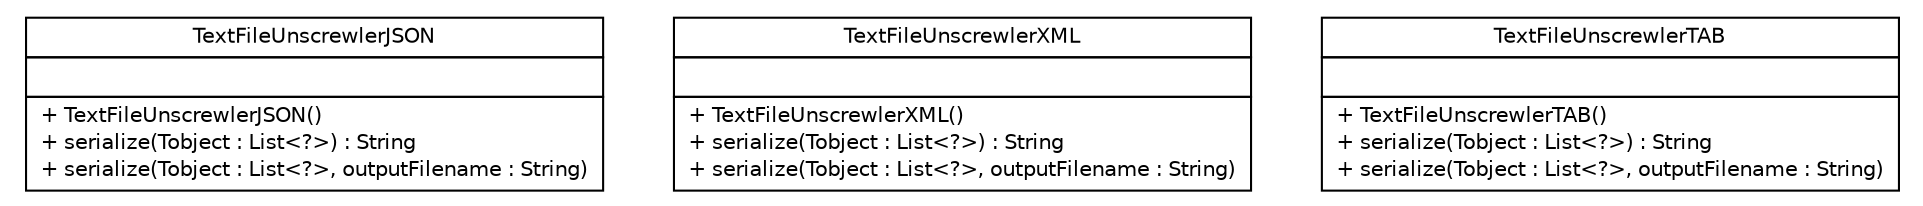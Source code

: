 #!/usr/local/bin/dot
#
# Class diagram 
# Generated by UMLGraph version R5_6-24-gf6e263 (http://www.umlgraph.org/)
#

digraph G {
	edge [fontname="Helvetica",fontsize=10,labelfontname="Helvetica",labelfontsize=10];
	node [fontname="Helvetica",fontsize=10,shape=plaintext];
	nodesep=0.25;
	ranksep=0.5;
	// org.apache.clusterbr.proc.imp.format.TextFileUnscrewlerJSON
	c58 [label=<<table title="org.apache.clusterbr.proc.imp.format.TextFileUnscrewlerJSON" border="0" cellborder="1" cellspacing="0" cellpadding="2" port="p" href="./TextFileUnscrewlerJSON.html">
		<tr><td><table border="0" cellspacing="0" cellpadding="1">
<tr><td align="center" balign="center"> TextFileUnscrewlerJSON </td></tr>
		</table></td></tr>
		<tr><td><table border="0" cellspacing="0" cellpadding="1">
<tr><td align="left" balign="left">  </td></tr>
		</table></td></tr>
		<tr><td><table border="0" cellspacing="0" cellpadding="1">
<tr><td align="left" balign="left"> + TextFileUnscrewlerJSON() </td></tr>
<tr><td align="left" balign="left"> + serialize(Tobject : List&lt;?&gt;) : String </td></tr>
<tr><td align="left" balign="left"> + serialize(Tobject : List&lt;?&gt;, outputFilename : String) </td></tr>
		</table></td></tr>
		</table>>, URL="./TextFileUnscrewlerJSON.html", fontname="Helvetica", fontcolor="black", fontsize=10.0];
	// org.apache.clusterbr.proc.imp.format.TextFileUnscrewlerXML
	c59 [label=<<table title="org.apache.clusterbr.proc.imp.format.TextFileUnscrewlerXML" border="0" cellborder="1" cellspacing="0" cellpadding="2" port="p" href="./TextFileUnscrewlerXML.html">
		<tr><td><table border="0" cellspacing="0" cellpadding="1">
<tr><td align="center" balign="center"> TextFileUnscrewlerXML </td></tr>
		</table></td></tr>
		<tr><td><table border="0" cellspacing="0" cellpadding="1">
<tr><td align="left" balign="left">  </td></tr>
		</table></td></tr>
		<tr><td><table border="0" cellspacing="0" cellpadding="1">
<tr><td align="left" balign="left"> + TextFileUnscrewlerXML() </td></tr>
<tr><td align="left" balign="left"> + serialize(Tobject : List&lt;?&gt;) : String </td></tr>
<tr><td align="left" balign="left"> + serialize(Tobject : List&lt;?&gt;, outputFilename : String) </td></tr>
		</table></td></tr>
		</table>>, URL="./TextFileUnscrewlerXML.html", fontname="Helvetica", fontcolor="black", fontsize=10.0];
	// org.apache.clusterbr.proc.imp.format.TextFileUnscrewlerTAB
	c60 [label=<<table title="org.apache.clusterbr.proc.imp.format.TextFileUnscrewlerTAB" border="0" cellborder="1" cellspacing="0" cellpadding="2" port="p" href="./TextFileUnscrewlerTAB.html">
		<tr><td><table border="0" cellspacing="0" cellpadding="1">
<tr><td align="center" balign="center"> TextFileUnscrewlerTAB </td></tr>
		</table></td></tr>
		<tr><td><table border="0" cellspacing="0" cellpadding="1">
<tr><td align="left" balign="left">  </td></tr>
		</table></td></tr>
		<tr><td><table border="0" cellspacing="0" cellpadding="1">
<tr><td align="left" balign="left"> + TextFileUnscrewlerTAB() </td></tr>
<tr><td align="left" balign="left"> + serialize(Tobject : List&lt;?&gt;) : String </td></tr>
<tr><td align="left" balign="left"> + serialize(Tobject : List&lt;?&gt;, outputFilename : String) </td></tr>
		</table></td></tr>
		</table>>, URL="./TextFileUnscrewlerTAB.html", fontname="Helvetica", fontcolor="black", fontsize=10.0];
}

